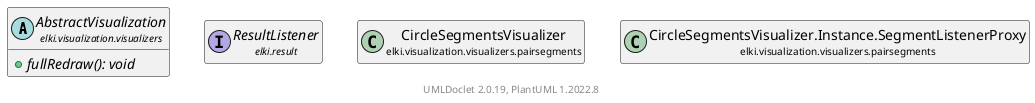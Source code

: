 @startuml
    remove .*\.(Instance|Par|Parameterizer|Factory)$
    set namespaceSeparator none
    hide empty fields
    hide empty methods

    class "<size:14>CircleSegmentsVisualizer.Instance\n<size:10>elki.visualization.visualizers.pairsegments" as elki.visualization.visualizers.pairsegments.CircleSegmentsVisualizer.Instance [[CircleSegmentsVisualizer.Instance.html]] {
        {static} -SEGMENT_MIN_ANGLE: double
        {static} -SEGMENT_MIN_SEP_ANGLE: double
        {static} -RADIUS_INNER: double
        {static} -RADIUS_DISTANCE: double
        {static} -RADIUS_OUTER: double
        {static} -RADIUS_SELECTION: double
        {static} -CLR_CLUSTER_CLASS_PREFIX: String
        {static} +CLR_BORDER_CLASS: String
        {static} +CLR_UNPAIRED_CLASS: String
        {static} +CLR_HOVER_CLASS: String
        {static} +SEG_UNPAIRED_SELECTED_CLASS: String
        {static} +STYLE: String
        {static} +STYLE_BORDER: String
        {static} +STYLE_HOVER: String
        {static} +STYLE_GRADIENT_FIRST: String
        {static} +STYLE_GRADIENT_SECOND: String
        #segments: Segments
        -visLayer: Element
        -ctrlLayer: Element
        +segmentToElements: Map<Segment, List<Element>>
        ~showUnclusteredPairs: boolean
        #policy: SegmentsStylingPolicy
        -noIncrementalRedraw: boolean
        +Instance(VisualizerContext, VisualizationTask, VisualizationPlot, double, double)
        +toggleUnclusteredPairs(boolean): void
        +resultChanged(Object): void
        +incrementalRedraw(): void
        +fullRedraw(): void
        #addCSSClasses(int): void
        -drawSegments(): void
        -redrawSelection(): void
        #makeGradient(int, String[]): String[]
        #drawClusteringInfo(): Element
        #segmentHover(Segment, int, boolean): void
        #segmentClick(Segment, Event, boolean): void
    }

    abstract class "<size:14>AbstractVisualization\n<size:10>elki.visualization.visualizers" as elki.visualization.visualizers.AbstractVisualization [[../AbstractVisualization.html]] {
        {abstract} +fullRedraw(): void
    }
    interface "<size:14>ResultListener\n<size:10>elki.result" as elki.result.ResultListener [[../../../result/ResultListener.html]]
    class "<size:14>CircleSegmentsVisualizer\n<size:10>elki.visualization.visualizers.pairsegments" as elki.visualization.visualizers.pairsegments.CircleSegmentsVisualizer [[CircleSegmentsVisualizer.html]]
    class "<size:14>CircleSegmentsVisualizer.Instance.SegmentListenerProxy\n<size:10>elki.visualization.visualizers.pairsegments" as elki.visualization.visualizers.pairsegments.CircleSegmentsVisualizer.Instance.SegmentListenerProxy [[CircleSegmentsVisualizer.Instance.SegmentListenerProxy.html]]

    elki.visualization.visualizers.AbstractVisualization <|-- elki.visualization.visualizers.pairsegments.CircleSegmentsVisualizer.Instance
    elki.result.ResultListener <|.. elki.visualization.visualizers.pairsegments.CircleSegmentsVisualizer.Instance
    elki.visualization.visualizers.pairsegments.CircleSegmentsVisualizer +-- elki.visualization.visualizers.pairsegments.CircleSegmentsVisualizer.Instance
    elki.visualization.visualizers.pairsegments.CircleSegmentsVisualizer.Instance +-- elki.visualization.visualizers.pairsegments.CircleSegmentsVisualizer.Instance.SegmentListenerProxy

    center footer UMLDoclet 2.0.19, PlantUML 1.2022.8
@enduml
